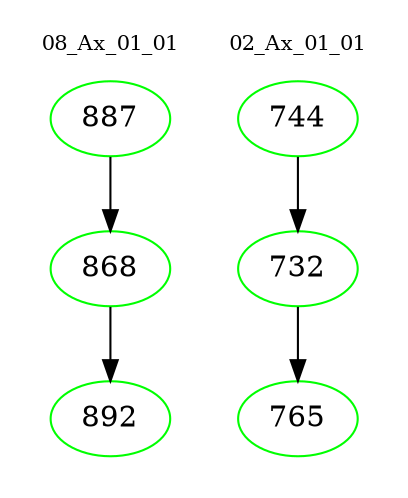 digraph{
subgraph cluster_0 {
color = white
label = "08_Ax_01_01";
fontsize=10;
T0_887 [label="887", color="green"]
T0_887 -> T0_868 [color="black"]
T0_868 [label="868", color="green"]
T0_868 -> T0_892 [color="black"]
T0_892 [label="892", color="green"]
}
subgraph cluster_1 {
color = white
label = "02_Ax_01_01";
fontsize=10;
T1_744 [label="744", color="green"]
T1_744 -> T1_732 [color="black"]
T1_732 [label="732", color="green"]
T1_732 -> T1_765 [color="black"]
T1_765 [label="765", color="green"]
}
}
